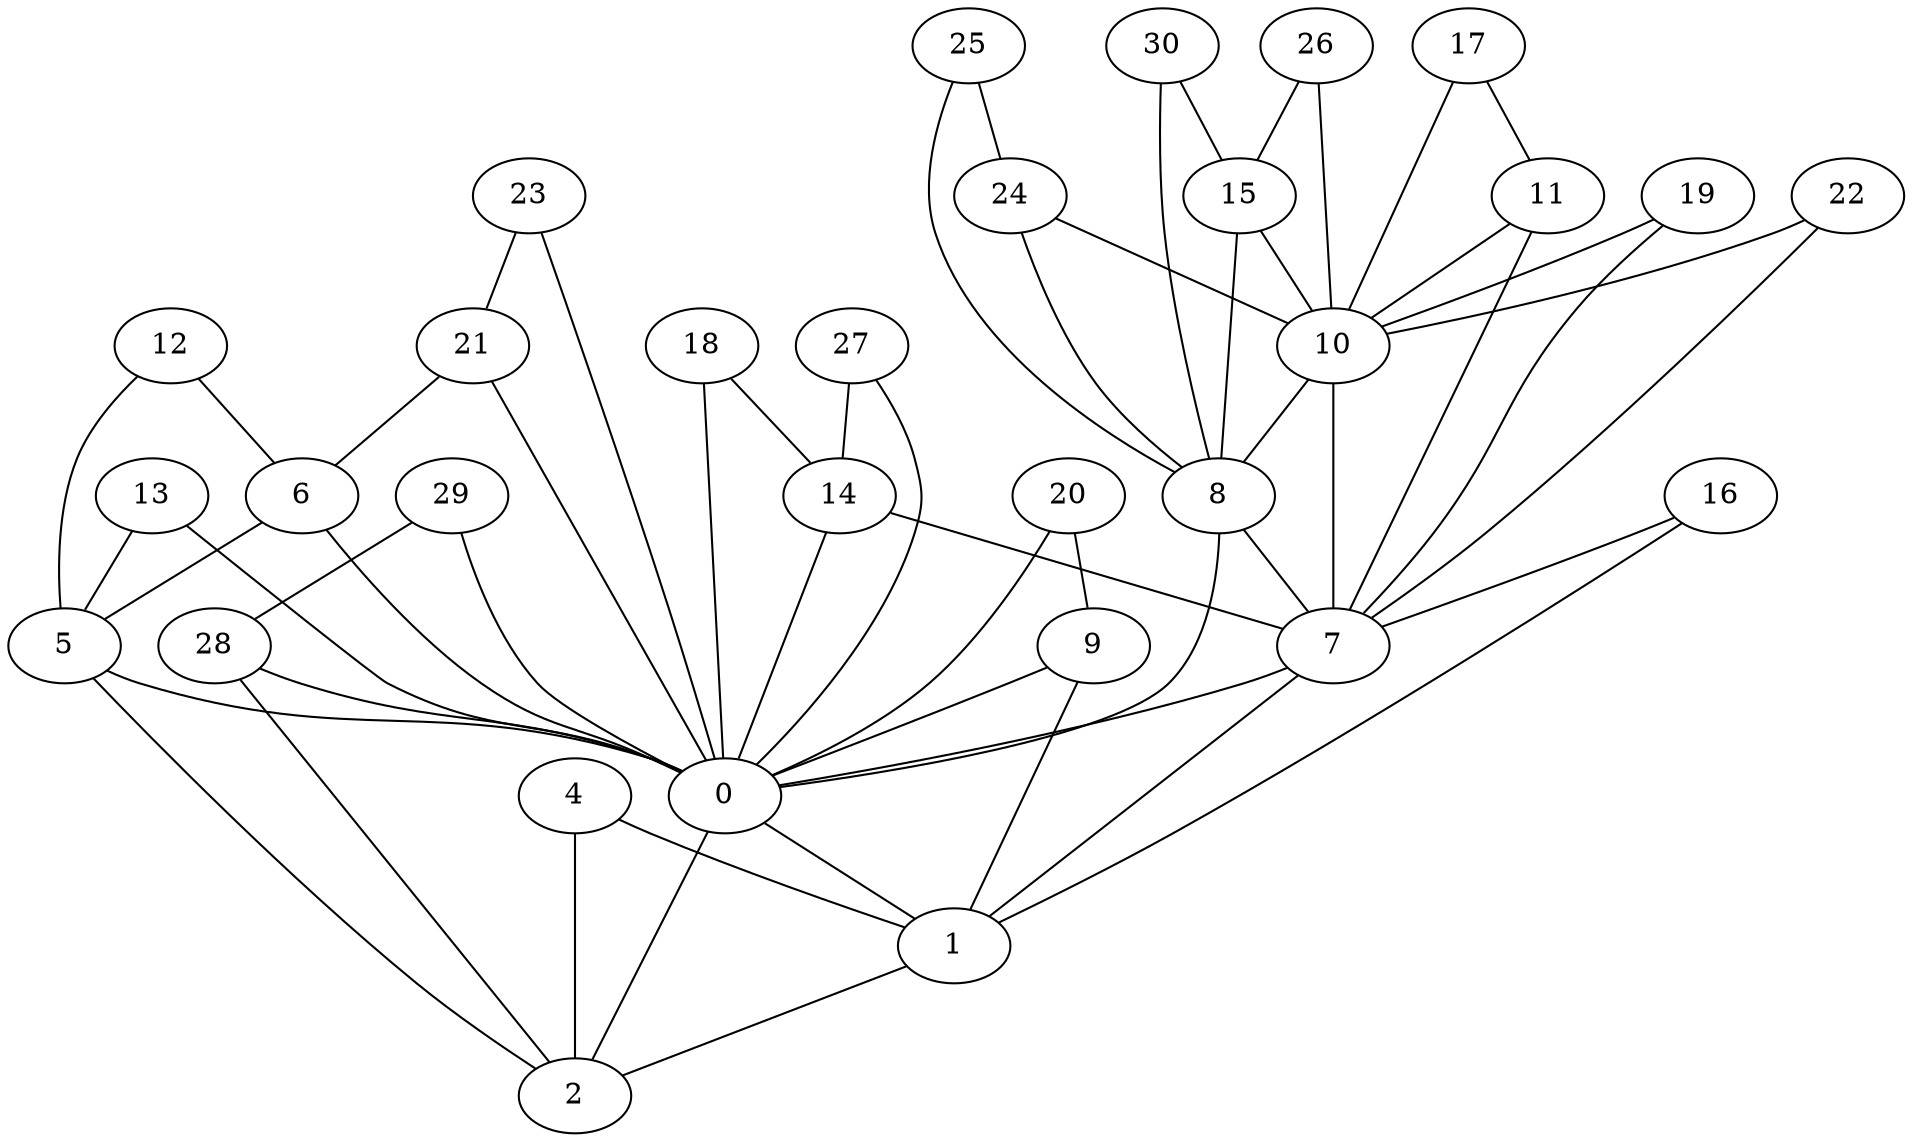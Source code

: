 strict graph G {
0;
1;
2;
4;
5;
6;
7;
8;
9;
10;
11;
12;
13;
14;
15;
16;
17;
18;
19;
20;
21;
22;
23;
24;
25;
26;
27;
28;
29;
30;
12 -- 6;
30 -- 8;
19 -- 7;
7 -- 0;
6 -- 5;
20 -- 0;
5 -- 2;
10 -- 8;
17 -- 11;
1 -- 2;
19 -- 10;
13 -- 5;
16 -- 7;
25 -- 24;
27 -- 0;
6 -- 0;
29 -- 0;
22 -- 7;
21 -- 6;
23 -- 21;
0 -- 2;
12 -- 5;
11 -- 7;
18 -- 14;
24 -- 10;
26 -- 15;
10 -- 7;
23 -- 0;
26 -- 10;
4 -- 1;
4 -- 2;
22 -- 10;
25 -- 8;
9 -- 1;
8 -- 7;
17 -- 10;
20 -- 9;
9 -- 0;
14 -- 0;
27 -- 14;
29 -- 28;
11 -- 10;
15 -- 10;
30 -- 15;
0 -- 1;
24 -- 8;
18 -- 0;
14 -- 7;
13 -- 0;
28 -- 0;
8 -- 0;
7 -- 1;
21 -- 0;
15 -- 8;
16 -- 1;
5 -- 0;
28 -- 2;
}
